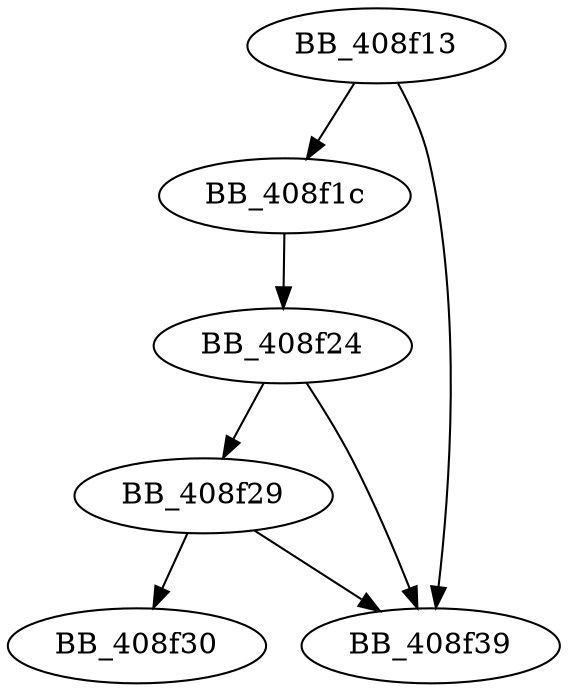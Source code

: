 DiGraph ___crtDownlevelLocaleNameToLCID{
BB_408f13->BB_408f1c
BB_408f13->BB_408f39
BB_408f1c->BB_408f24
BB_408f24->BB_408f29
BB_408f24->BB_408f39
BB_408f29->BB_408f30
BB_408f29->BB_408f39
}
